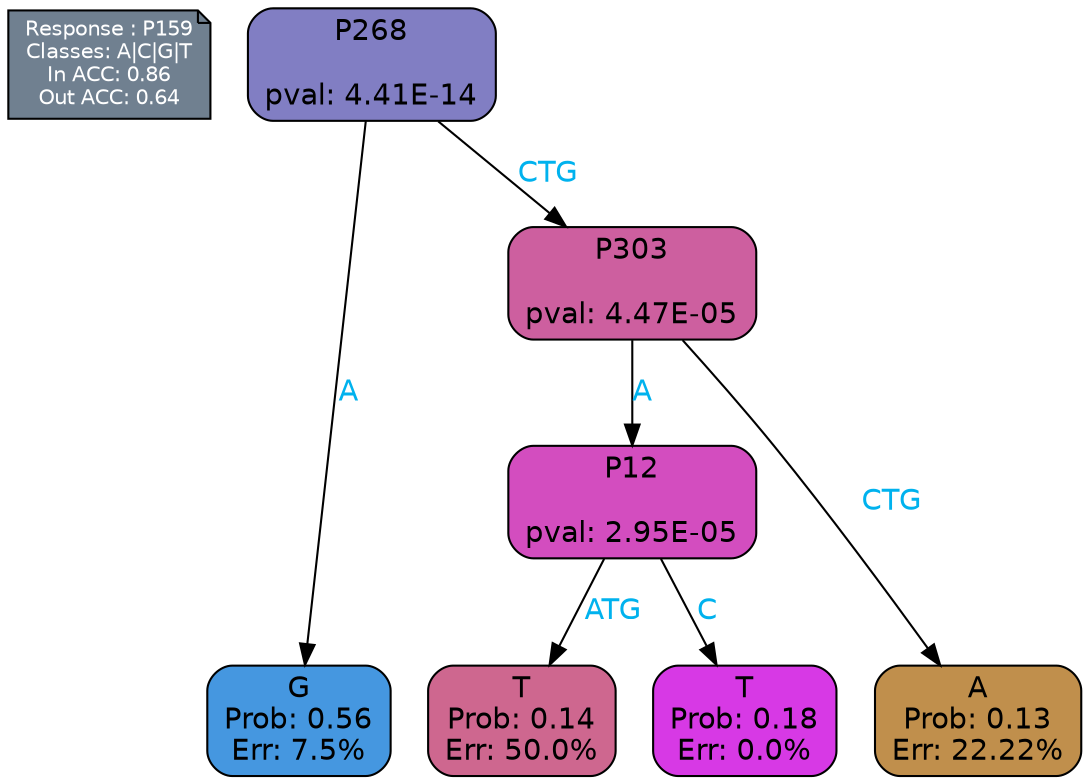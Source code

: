 digraph Tree {
node [shape=box, style="filled, rounded", color="black", fontname=helvetica] ;
graph [ranksep=equally, splines=polylines, bgcolor=transparent, dpi=600] ;
edge [fontname=helvetica] ;
LEGEND [label="Response : P159
Classes: A|C|G|T
In ACC: 0.86
Out ACC: 0.64
",shape=note,align=left,style=filled,fillcolor="slategray",fontcolor="white",fontsize=10];1 [label="P268

pval: 4.41E-14", fillcolor="#817ec3"] ;
2 [label="G
Prob: 0.56
Err: 7.5%", fillcolor="#4597e0"] ;
3 [label="P303

pval: 4.47E-05", fillcolor="#cd5f9f"] ;
4 [label="P12

pval: 2.95E-05", fillcolor="#d34dbf"] ;
5 [label="T
Prob: 0.14
Err: 50.0%", fillcolor="#ce678f"] ;
6 [label="T
Prob: 0.18
Err: 0.0%", fillcolor="#d739e5"] ;
7 [label="A
Prob: 0.13
Err: 22.22%", fillcolor="#c08f4c"] ;
1 -> 2 [label="A",fontcolor=deepskyblue2] ;
1 -> 3 [label="CTG",fontcolor=deepskyblue2] ;
3 -> 4 [label="A",fontcolor=deepskyblue2] ;
3 -> 7 [label="CTG",fontcolor=deepskyblue2] ;
4 -> 5 [label="ATG",fontcolor=deepskyblue2] ;
4 -> 6 [label="C",fontcolor=deepskyblue2] ;
{rank = same; 2;5;6;7;}{rank = same; LEGEND;1;}}
